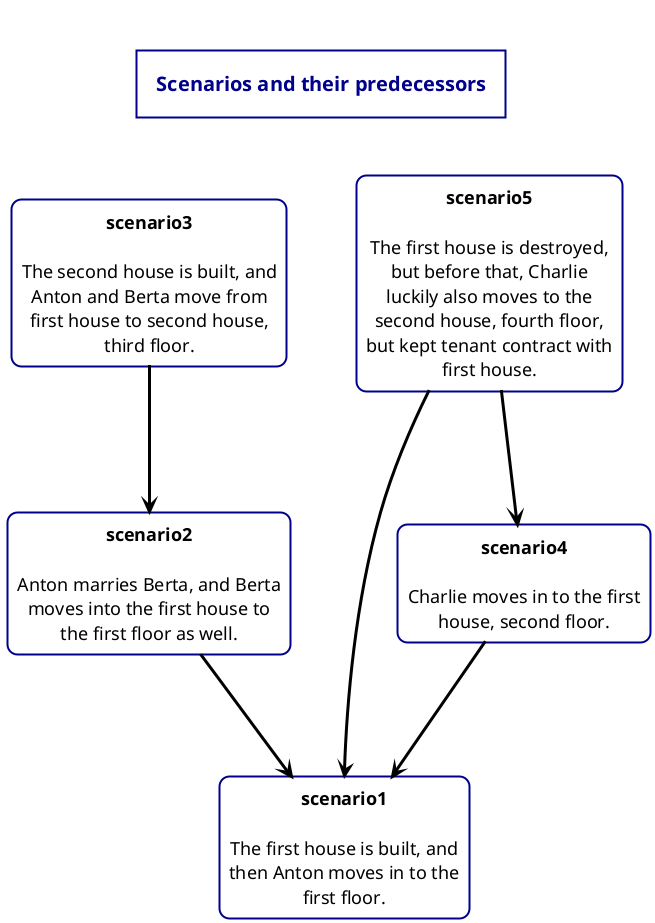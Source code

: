 @startuml scenarios

<style>
    Shadowing false
    Rectangle {
        BackgroundColor cornsilk
        FontSize 18
        FontStyle normal
        HorizontalAlignment left
        LineColor black
        LineThickness 3
        RoundCorner 20
    }
    Arrow {
        LineColor black
        LineThickness 3
    }
    Title {
        BackgroundColor white
        FontColor darkblue
        FontSize 20
        FontStyle bold
        HorizontalAlignment center
        LineColor darkblue
        LineThickness 2
        Margin 50
        Padding 20
    }
</style>


title Scenarios and their predecessors

rectangle "<b>scenario1</b>\n\nThe first house is built, and\nthen Anton moves in to the\nfirst floor." as scenario1
rectangle "<b>scenario2</b>\n\nAnton marries Berta, and Berta\nmoves into the first house to\nthe first floor as well." as scenario2
rectangle "<b>scenario3</b>\n\nThe second house is built, and\nAnton and Berta move from\nfirst house to second house,\nthird floor." as scenario3
rectangle "<b>scenario4</b>\n\nCharlie moves in to the first\nhouse, second floor." as scenario4
rectangle "<b>scenario5</b>\n\nThe first house is destroyed,\nbut before that, Charlie\nluckily also moves to the\nsecond house, fourth floor,\nbut kept tenant contract with\nfirst house." as scenario5

scenario2 ---> scenario1
scenario3 ---> scenario2
scenario4 ---> scenario1
scenario5 ---> scenario1
scenario5 ---> scenario4

@enduml
